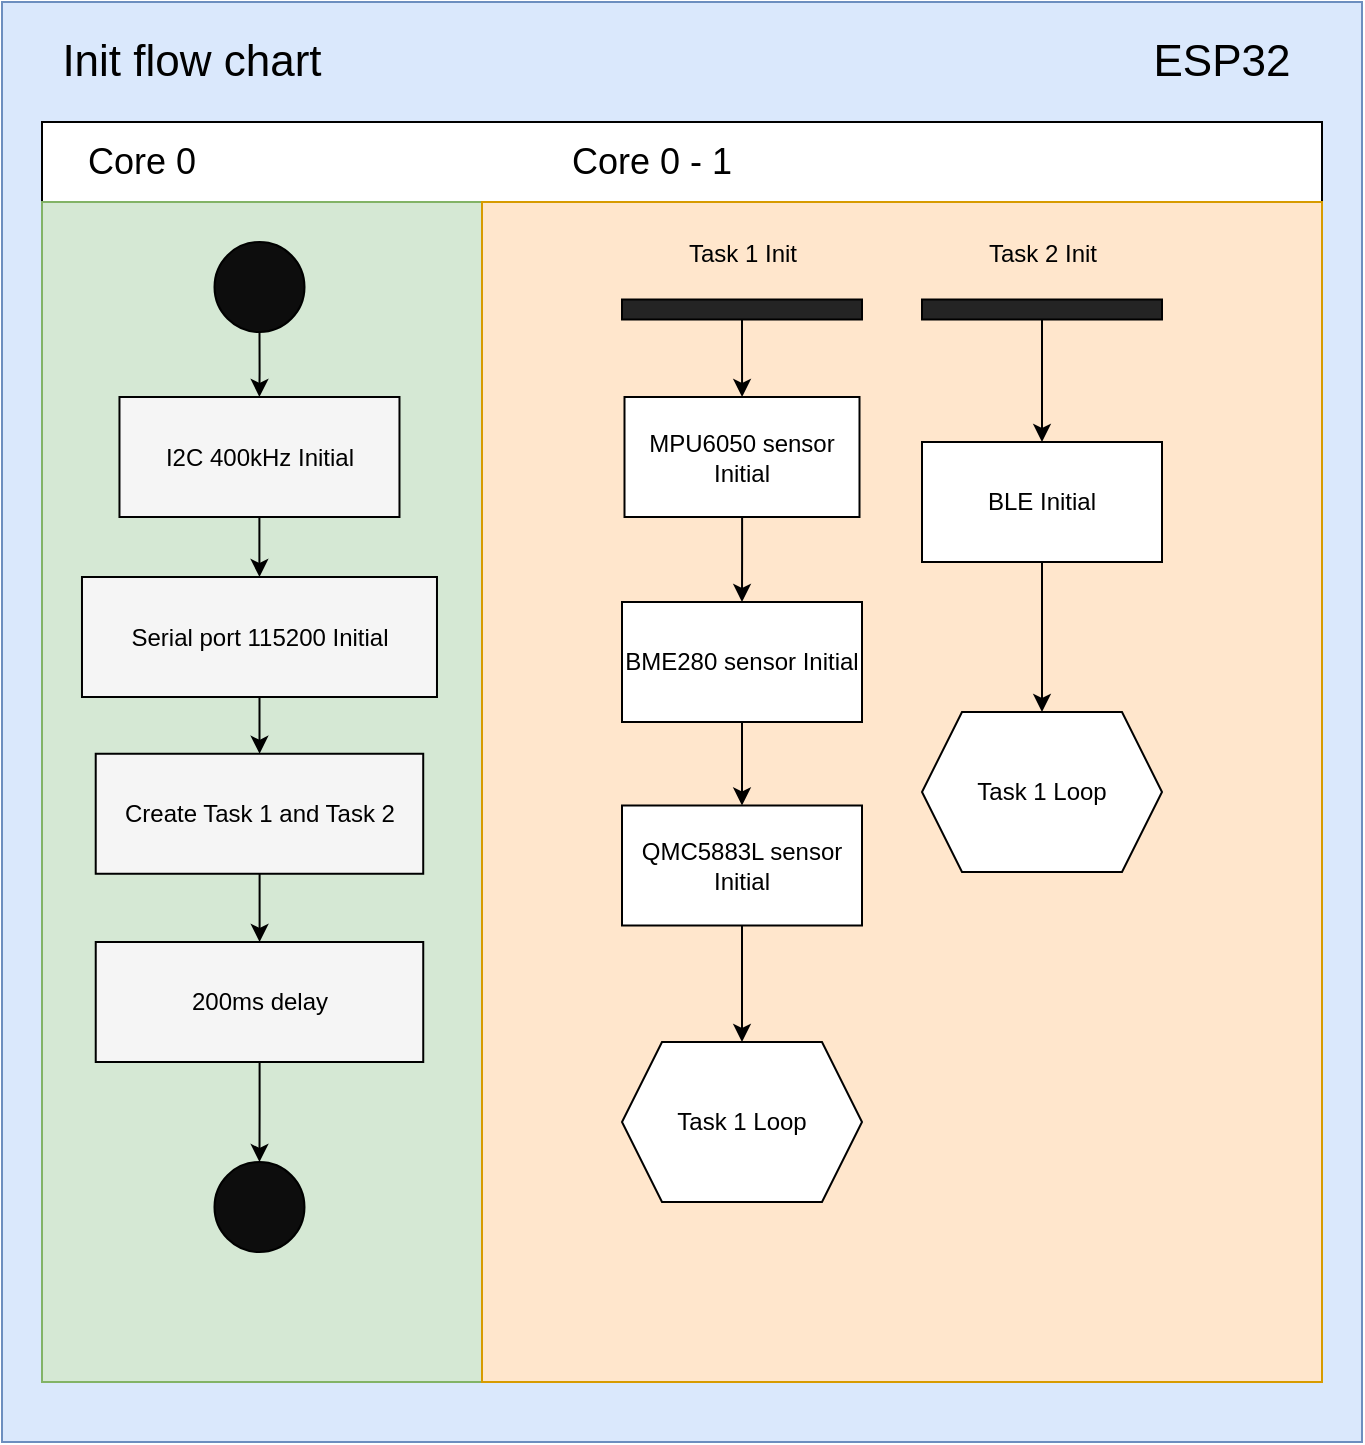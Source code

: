 <mxfile version="20.8.16" type="device"><diagram name="Page-1" id="3akdgrDcjlKZiMJ0wSv5"><mxGraphModel dx="718" dy="1073" grid="1" gridSize="10" guides="1" tooltips="1" connect="1" arrows="1" fold="1" page="1" pageScale="1" pageWidth="850" pageHeight="1100" math="0" shadow="0"><root><mxCell id="0"/><mxCell id="1" parent="0"/><mxCell id="VJAGyJHKDzql0RKUSMaD-1" value="" style="rounded=0;whiteSpace=wrap;html=1;fillColor=#dae8fc;strokeColor=#6c8ebf;" parent="1" vertex="1"><mxGeometry x="920" y="180" width="680" height="720" as="geometry"/></mxCell><mxCell id="VJAGyJHKDzql0RKUSMaD-2" value="" style="rounded=0;whiteSpace=wrap;html=1;" parent="1" vertex="1"><mxGeometry x="940" y="240" width="640" height="630" as="geometry"/></mxCell><mxCell id="VJAGyJHKDzql0RKUSMaD-3" value="" style="rounded=0;whiteSpace=wrap;html=1;fillColor=#d5e8d4;strokeColor=#82b366;" parent="1" vertex="1"><mxGeometry x="940" y="280" width="220" height="590" as="geometry"/></mxCell><mxCell id="VJAGyJHKDzql0RKUSMaD-4" value="&lt;font style=&quot;font-size: 22px;&quot;&gt;Init flow chart&lt;/font&gt;" style="text;html=1;strokeColor=none;fillColor=none;align=center;verticalAlign=middle;whiteSpace=wrap;rounded=0;" parent="1" vertex="1"><mxGeometry x="940" y="180" width="150" height="60" as="geometry"/></mxCell><mxCell id="VJAGyJHKDzql0RKUSMaD-5" value="&lt;font style=&quot;font-size: 18px;&quot;&gt;Core 0&lt;/font&gt;" style="text;html=1;strokeColor=none;fillColor=none;align=center;verticalAlign=middle;whiteSpace=wrap;rounded=0;" parent="1" vertex="1"><mxGeometry x="940" y="240" width="100" height="40" as="geometry"/></mxCell><mxCell id="VJAGyJHKDzql0RKUSMaD-6" value="&lt;font style=&quot;font-size: 18px;&quot;&gt;Core 0 - 1&lt;/font&gt;" style="text;html=1;strokeColor=none;fillColor=none;align=center;verticalAlign=middle;whiteSpace=wrap;rounded=0;" parent="1" vertex="1"><mxGeometry x="1160" y="240" width="170" height="40" as="geometry"/></mxCell><mxCell id="VJAGyJHKDzql0RKUSMaD-7" value="" style="edgeStyle=orthogonalEdgeStyle;rounded=0;orthogonalLoop=1;jettySize=auto;html=1;" parent="1" source="VJAGyJHKDzql0RKUSMaD-8" target="VJAGyJHKDzql0RKUSMaD-10" edge="1"><mxGeometry relative="1" as="geometry"/></mxCell><mxCell id="VJAGyJHKDzql0RKUSMaD-8" value="" style="ellipse;whiteSpace=wrap;html=1;aspect=fixed;fillColor=#0D0D0D;" parent="1" vertex="1"><mxGeometry x="1026.25" y="300" width="45" height="45" as="geometry"/></mxCell><mxCell id="VJAGyJHKDzql0RKUSMaD-9" value="" style="edgeStyle=orthogonalEdgeStyle;rounded=0;orthogonalLoop=1;jettySize=auto;html=1;" parent="1" source="VJAGyJHKDzql0RKUSMaD-10" target="VJAGyJHKDzql0RKUSMaD-12" edge="1"><mxGeometry relative="1" as="geometry"/></mxCell><mxCell id="VJAGyJHKDzql0RKUSMaD-10" value="I2C 400kHz Initial" style="whiteSpace=wrap;html=1;fillColor=#F5F5F5;" parent="1" vertex="1"><mxGeometry x="978.74" y="377.5" width="140" height="60" as="geometry"/></mxCell><mxCell id="VJAGyJHKDzql0RKUSMaD-11" value="" style="edgeStyle=orthogonalEdgeStyle;rounded=0;orthogonalLoop=1;jettySize=auto;html=1;" parent="1" source="VJAGyJHKDzql0RKUSMaD-12" target="VJAGyJHKDzql0RKUSMaD-14" edge="1"><mxGeometry relative="1" as="geometry"/></mxCell><mxCell id="VJAGyJHKDzql0RKUSMaD-12" value="Serial port 115200 Initial" style="whiteSpace=wrap;html=1;fillColor=#F5F5F5;" parent="1" vertex="1"><mxGeometry x="959.99" y="467.5" width="177.5" height="60" as="geometry"/></mxCell><mxCell id="oZn8ggfnKevyHrvuAJ3S-2" style="edgeStyle=orthogonalEdgeStyle;rounded=0;orthogonalLoop=1;jettySize=auto;html=1;" edge="1" parent="1" source="VJAGyJHKDzql0RKUSMaD-14" target="oZn8ggfnKevyHrvuAJ3S-1"><mxGeometry relative="1" as="geometry"/></mxCell><mxCell id="VJAGyJHKDzql0RKUSMaD-14" value="Create Task 1 and Task 2" style="whiteSpace=wrap;html=1;fillColor=#F5F5F5;" parent="1" vertex="1"><mxGeometry x="966.86" y="555.88" width="163.75" height="60" as="geometry"/></mxCell><mxCell id="VJAGyJHKDzql0RKUSMaD-15" value="" style="rounded=0;whiteSpace=wrap;html=1;fillColor=#ffe6cc;strokeColor=#d79b00;" parent="1" vertex="1"><mxGeometry x="1160" y="280" width="420" height="590" as="geometry"/></mxCell><mxCell id="VJAGyJHKDzql0RKUSMaD-25" value="" style="ellipse;whiteSpace=wrap;html=1;aspect=fixed;fillColor=#0D0D0D;" parent="1" vertex="1"><mxGeometry x="1026.24" y="760" width="45" height="45" as="geometry"/></mxCell><mxCell id="VJAGyJHKDzql0RKUSMaD-44" value="&lt;font style=&quot;font-size: 22px;&quot;&gt;ESP32&lt;/font&gt;" style="text;html=1;strokeColor=none;fillColor=none;align=center;verticalAlign=middle;whiteSpace=wrap;rounded=0;" parent="1" vertex="1"><mxGeometry x="1480" y="180" width="100" height="60" as="geometry"/></mxCell><mxCell id="oZn8ggfnKevyHrvuAJ3S-6" style="edgeStyle=orthogonalEdgeStyle;rounded=0;orthogonalLoop=1;jettySize=auto;html=1;" edge="1" parent="1" source="VJAGyJHKDzql0RKUSMaD-53" target="VJAGyJHKDzql0RKUSMaD-63"><mxGeometry relative="1" as="geometry"/></mxCell><mxCell id="VJAGyJHKDzql0RKUSMaD-53" value="" style="rounded=0;whiteSpace=wrap;html=1;fillColor=#242424;" parent="1" vertex="1"><mxGeometry x="1230" y="328.75" width="120" height="10" as="geometry"/></mxCell><mxCell id="VJAGyJHKDzql0RKUSMaD-57" style="edgeStyle=orthogonalEdgeStyle;rounded=0;orthogonalLoop=1;jettySize=auto;html=1;" parent="1" source="VJAGyJHKDzql0RKUSMaD-56" target="JX3ZL4rv4u2orXnneiwp-12" edge="1"><mxGeometry relative="1" as="geometry"><mxPoint x="1440" y="371.25" as="targetPoint"/></mxGeometry></mxCell><mxCell id="VJAGyJHKDzql0RKUSMaD-56" value="" style="rounded=0;whiteSpace=wrap;html=1;fillColor=#242424;" parent="1" vertex="1"><mxGeometry x="1380" y="328.75" width="120" height="10" as="geometry"/></mxCell><mxCell id="VJAGyJHKDzql0RKUSMaD-58" value="Task 2 Init" style="text;html=1;align=center;verticalAlign=middle;resizable=0;points=[];autosize=1;strokeColor=none;fillColor=none;" parent="1" vertex="1"><mxGeometry x="1400" y="291.25" width="80" height="30" as="geometry"/></mxCell><mxCell id="VJAGyJHKDzql0RKUSMaD-59" value="Task 1 Init" style="text;html=1;align=center;verticalAlign=middle;resizable=0;points=[];autosize=1;strokeColor=none;fillColor=none;" parent="1" vertex="1"><mxGeometry x="1250" y="291.25" width="80" height="30" as="geometry"/></mxCell><mxCell id="JX3ZL4rv4u2orXnneiwp-6" value="" style="edgeStyle=orthogonalEdgeStyle;rounded=0;orthogonalLoop=1;jettySize=auto;html=1;" parent="1" source="VJAGyJHKDzql0RKUSMaD-63" target="JX3ZL4rv4u2orXnneiwp-5" edge="1"><mxGeometry relative="1" as="geometry"/></mxCell><mxCell id="VJAGyJHKDzql0RKUSMaD-63" value="MPU6050 sensor Initial" style="whiteSpace=wrap;html=1;" parent="1" vertex="1"><mxGeometry x="1231.25" y="377.5" width="117.5" height="60" as="geometry"/></mxCell><mxCell id="oZn8ggfnKevyHrvuAJ3S-8" style="edgeStyle=orthogonalEdgeStyle;rounded=0;orthogonalLoop=1;jettySize=auto;html=1;entryX=0.5;entryY=0;entryDx=0;entryDy=0;" edge="1" parent="1" source="JX3ZL4rv4u2orXnneiwp-5" target="oZn8ggfnKevyHrvuAJ3S-7"><mxGeometry relative="1" as="geometry"/></mxCell><mxCell id="JX3ZL4rv4u2orXnneiwp-5" value="BME280 sensor Initial" style="whiteSpace=wrap;html=1;" parent="1" vertex="1"><mxGeometry x="1230" y="480" width="120" height="60" as="geometry"/></mxCell><mxCell id="oZn8ggfnKevyHrvuAJ3S-12" style="edgeStyle=orthogonalEdgeStyle;rounded=0;orthogonalLoop=1;jettySize=auto;html=1;" edge="1" parent="1" source="JX3ZL4rv4u2orXnneiwp-12" target="oZn8ggfnKevyHrvuAJ3S-11"><mxGeometry relative="1" as="geometry"/></mxCell><mxCell id="JX3ZL4rv4u2orXnneiwp-12" value="BLE Initial&lt;div style=&quot;border-color: var(--border-color);&quot;&gt;&lt;/div&gt;" style="whiteSpace=wrap;html=1;" parent="1" vertex="1"><mxGeometry x="1380" y="400" width="120" height="60" as="geometry"/></mxCell><mxCell id="oZn8ggfnKevyHrvuAJ3S-3" style="edgeStyle=orthogonalEdgeStyle;rounded=0;orthogonalLoop=1;jettySize=auto;html=1;" edge="1" parent="1" source="oZn8ggfnKevyHrvuAJ3S-1" target="VJAGyJHKDzql0RKUSMaD-25"><mxGeometry relative="1" as="geometry"/></mxCell><mxCell id="oZn8ggfnKevyHrvuAJ3S-1" value="200ms delay" style="whiteSpace=wrap;html=1;fillColor=#F5F5F5;" vertex="1" parent="1"><mxGeometry x="966.87" y="650" width="163.75" height="60" as="geometry"/></mxCell><mxCell id="oZn8ggfnKevyHrvuAJ3S-10" style="edgeStyle=orthogonalEdgeStyle;rounded=0;orthogonalLoop=1;jettySize=auto;html=1;" edge="1" parent="1" source="oZn8ggfnKevyHrvuAJ3S-7" target="oZn8ggfnKevyHrvuAJ3S-9"><mxGeometry relative="1" as="geometry"/></mxCell><mxCell id="oZn8ggfnKevyHrvuAJ3S-7" value="QMC5883L sensor Initial" style="whiteSpace=wrap;html=1;" vertex="1" parent="1"><mxGeometry x="1230" y="581.75" width="120" height="60" as="geometry"/></mxCell><mxCell id="oZn8ggfnKevyHrvuAJ3S-9" value="Task 1 Loop" style="shape=hexagon;perimeter=hexagonPerimeter2;whiteSpace=wrap;html=1;fixedSize=1;" vertex="1" parent="1"><mxGeometry x="1230" y="700" width="120" height="80" as="geometry"/></mxCell><mxCell id="oZn8ggfnKevyHrvuAJ3S-11" value="Task 1 Loop" style="shape=hexagon;perimeter=hexagonPerimeter2;whiteSpace=wrap;html=1;fixedSize=1;" vertex="1" parent="1"><mxGeometry x="1380" y="535" width="120" height="80" as="geometry"/></mxCell></root></mxGraphModel></diagram></mxfile>